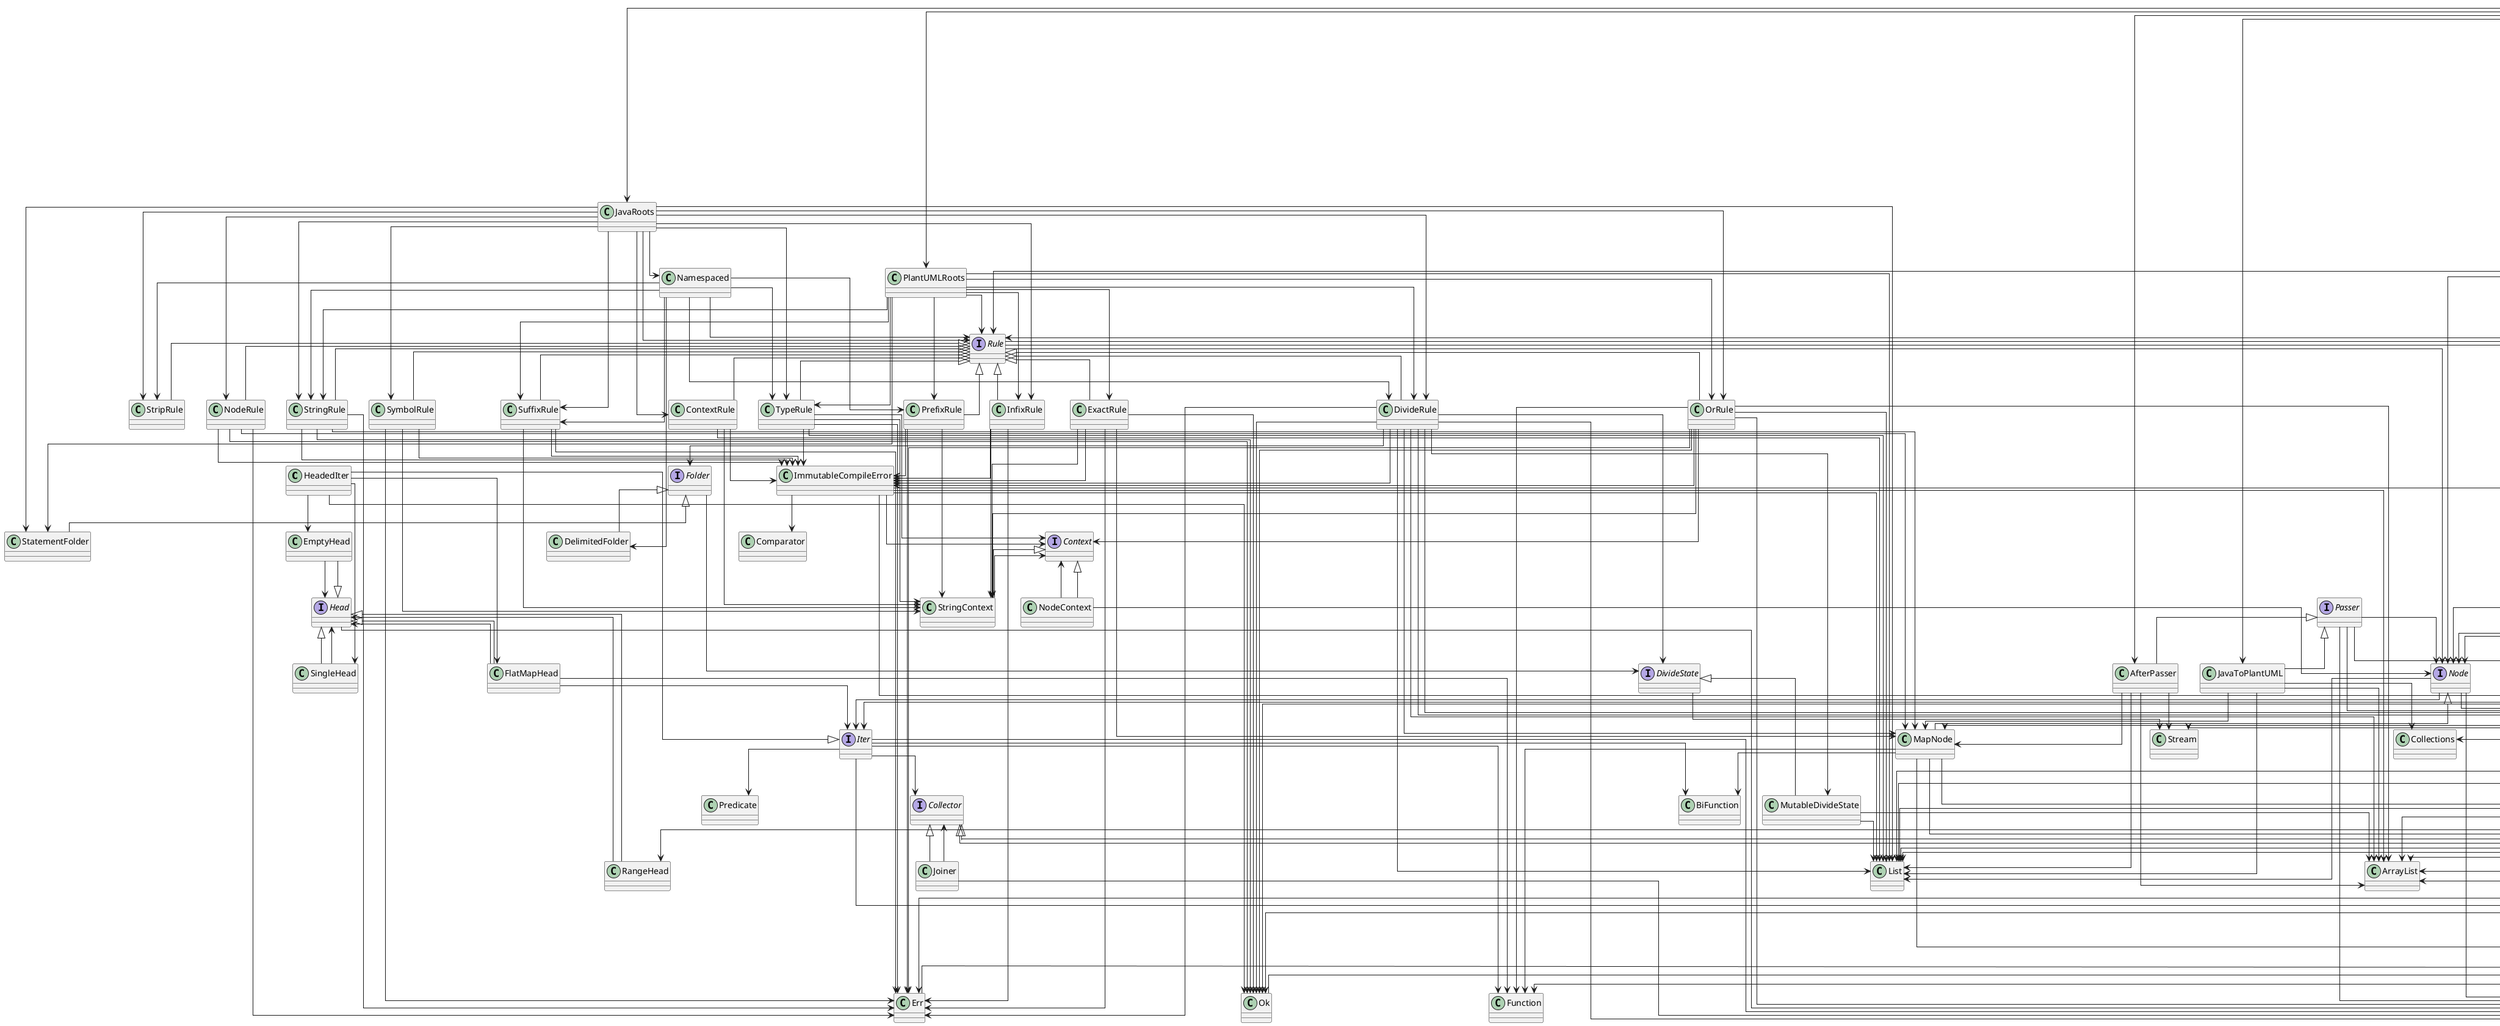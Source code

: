 @startuml
skinparam linetype ortho
class HeadedIter
Iter <|-- HeadedIter
class Roots
interface All
class SymbolRule
Rule <|-- SymbolRule
class EmptyHead
Head <|-- EmptyHead
class JavaRoots
interface Sources
class Iters
class PlantUMLRoots
class SafeFiles
interface Lexer
class StringRule
Rule <|-- StringRule
class ThrowableError
Error <|-- ThrowableError
class Tuple2
class ApplicationError
Error <|-- ApplicationError
class PathSources
Sources <|-- PathSources
class StatementFolder
Folder <|-- StatementFolder
class AfterPasser
Passer <|-- AfterPasser
class ImmutableCompileError
CompileError <|-- ImmutableCompileError
interface Source
interface Folder
interface DivideState
class JavaToPlantUML
Passer <|-- JavaToPlantUML
class CreateDiagram
All <|-- CreateDiagram
class RuleGenerator
Generator <|-- RuleGenerator
interface Generator
class FlatMapHead
Head <|-- FlatMapHead
interface Passer
class ResultCollector
Collector <|-- ResultCollector
class InfixRule
Rule <|-- InfixRule
class PrefixRule
Rule <|-- PrefixRule
class MapCollector
Collector <|-- MapCollector
class NodeContext
Context <|-- NodeContext
class CompileApplication
Application <|-- CompileApplication
class ExactRule
Rule <|-- ExactRule
class PathSource
Source <|-- PathSource
interface Collector
interface Head
class TypeRule
Rule <|-- TypeRule
class Joiner
Collector <|-- Joiner
interface Node
class OrRule
Rule <|-- OrRule
class ParseState
class NodeRule
Rule <|-- NodeRule
interface CompileError
Error <|-- CompileError
interface Rule
class Namespaced
class DelimitedFolder
Folder <|-- DelimitedFolder
class TreeParser
Parser <|-- TreeParser
class Location
interface Parser
class StringContext
Context <|-- StringContext
class PathTargets
Targets <|-- PathTargets
class SingleHead
Head <|-- SingleHead
class StripRule
Rule <|-- StripRule
interface Error
interface Iter
class Ok
Result <|-- Ok
interface Application
class RangeHead
Head <|-- RangeHead
class DivideRule
Rule <|-- DivideRule
class Err
Result <|-- Err
class RuleLexer
Lexer <|-- RuleLexer
interface Context
class SuffixRule
Rule <|-- SuffixRule
interface Result
class Main
class MutableDivideState
DivideState <|-- MutableDivideState
class MapNode
Node <|-- MapNode
interface Targets
class ContextRule
Rule <|-- ContextRule
All --> Node
All --> Location
All --> Map
CompileError --> Error
Iters --> Tuple2
Iters --> RangeHead
Iters --> ArrayList
Iters --> List
Iters --> Map
Iters --> Set
RangeHead --> Head
Roots --> Node
Roots --> Location
Roots --> Map
Node --> Tuple2
Node --> Iter
Node --> List
Node --> Optional
ParseState --> Location
FlatMapHead --> Head
FlatMapHead --> Iter
FlatMapHead --> Function
Passer --> Tuple2
Passer --> Node
Passer --> ParseState
Passer --> Optional
Result --> Tuple2
Result --> Optional
Result --> Function
Result --> Supplier
Namespaced --> DelimitedFolder
Namespaced --> DivideRule
Namespaced --> PrefixRule
Namespaced --> Rule
Namespaced --> StringRule
Namespaced --> StripRule
Namespaced --> SuffixRule
Namespaced --> TypeRule
DivideRule --> Iters
DivideRule --> ResultCollector
DivideRule --> Err
DivideRule --> Ok
DivideRule --> MapNode
DivideRule --> DivideState
DivideRule --> MutableDivideState
DivideRule --> Folder
DivideRule --> ImmutableCompileError
DivideRule --> ArrayList
DivideRule --> List
DivideRule --> Optional
Iter --> Collector
Iter --> Result
Iter --> Optional
Iter --> BiFunction
Iter --> Function
Iter --> Predicate
ResultCollector --> Ok
ResultCollector --> Result
AfterPasser --> MapNode
AfterPasser --> ArrayList
AfterPasser --> List
AfterPasser --> Stream
PrefixRule --> Err
PrefixRule --> StringContext
PrefixRule --> ImmutableCompileError
Head --> Optional
InfixRule --> Err
InfixRule --> StringContext
InfixRule --> ImmutableCompileError
OrRule --> Err
OrRule --> Ok
OrRule --> Context
OrRule --> StringContext
OrRule --> ImmutableCompileError
OrRule --> ArrayList
OrRule --> List
OrRule --> Optional
OrRule --> Function
NodeContext --> Context
NodeContext --> Node
PathSource --> SafeFiles
PathSource --> Path
PathSource --> ArrayList
PathSource --> List
SingleHead --> Head
Sources --> Result
Sources --> IOException
Sources --> Map
DivideState --> Stream
PathTargets --> SafeFiles
PathTargets --> Iters
PathTargets --> Files
PathTargets --> Path
HeadedIter --> EmptyHead
HeadedIter --> FlatMapHead
HeadedIter --> SingleHead
HeadedIter --> Ok
Lexer --> Result
Lexer --> CompileError
Lexer --> Location
Lexer --> Map
TreeParser --> Tuple2
TreeParser --> Iters
TreeParser --> MapCollector
TreeParser --> Node
TreeParser --> Location
TreeParser --> ParseState
TreeParser --> ArrayList
TreeParser --> List
TreeParser --> Map
Rule --> Result
Rule --> CompileError
Rule --> Node
JavaToPlantUML --> MapNode
JavaToPlantUML --> ArrayList
JavaToPlantUML --> Collections
JavaToPlantUML --> List
RuleGenerator --> Tuple2
RuleGenerator --> Iters
RuleGenerator --> MapCollector
RuleGenerator --> ResultCollector
RuleGenerator --> Rule
Application --> Optional
CreateDiagram --> Iters
CreateDiagram --> MapNode
CreateDiagram --> ArrayList
CreateDiagram --> Collection
CreateDiagram --> Collections
CreateDiagram --> HashMap
CreateDiagram --> List
CreateDiagram --> Optional
Generator --> Result
Generator --> CompileError
Generator --> Location
Generator --> Map
PlantUMLRoots --> DivideRule
PlantUMLRoots --> ExactRule
PlantUMLRoots --> InfixRule
PlantUMLRoots --> OrRule
PlantUMLRoots --> PrefixRule
PlantUMLRoots --> Rule
PlantUMLRoots --> StringRule
PlantUMLRoots --> SuffixRule
PlantUMLRoots --> TypeRule
PlantUMLRoots --> StatementFolder
PlantUMLRoots --> List
StringRule --> Err
StringRule --> Ok
StringRule --> MapNode
StringRule --> ImmutableCompileError
MapNode --> Iters
MapNode --> HashMap
MapNode --> Map
MapNode --> BiFunction
MapNode --> Function
Folder --> DivideState
PathSources --> SafeFiles
PathSources --> Tuple2
PathSources --> MapCollector
PathSources --> ResultCollector
PathSources --> Files
PathSources --> Path
Source --> Result
Source --> IOException
ThrowableError --> Error
ThrowableError --> PrintWriter
ThrowableError --> StringWriter
ExactRule --> Err
ExactRule --> Ok
ExactRule --> MapNode
ExactRule --> StringContext
ExactRule --> ImmutableCompileError
JavaRoots --> Namespaced
JavaRoots --> ContextRule
JavaRoots --> DivideRule
JavaRoots --> InfixRule
JavaRoots --> NodeRule
JavaRoots --> OrRule
JavaRoots --> Rule
JavaRoots --> StringRule
JavaRoots --> StripRule
JavaRoots --> SuffixRule
JavaRoots --> SymbolRule
JavaRoots --> TypeRule
JavaRoots --> StatementFolder
JavaRoots --> List
ApplicationError --> Error
MapCollector --> Tuple2
MapCollector --> HashMap
MapCollector --> Map
StringContext --> Context
Joiner --> Collector
Joiner --> Optional
EmptyHead --> Head
ImmutableCompileError --> Context
ImmutableCompileError --> ArrayList
ImmutableCompileError --> Comparator
ImmutableCompileError --> List
ImmutableCompileError --> Collectors
SafeFiles --> Iter
SafeFiles --> Iters
SafeFiles --> Err
SafeFiles --> Ok
SafeFiles --> Result
SafeFiles --> IOException
SafeFiles --> Files
SafeFiles --> Path
SafeFiles --> Optional
SafeFiles --> Collectors
SafeFiles --> Stream
Targets --> IOException
Targets --> Map
Targets --> Optional
MutableDivideState --> ArrayList
MutableDivideState --> List
CompileApplication --> ApplicationError
CompileApplication --> ThrowableError
CompileApplication --> Location
CompileApplication --> Sources
CompileApplication --> Targets
CompileApplication --> Generator
CompileApplication --> Lexer
CompileApplication --> Parser
CompileApplication --> Roots
CompileApplication --> Map
ContextRule --> StringContext
ContextRule --> ImmutableCompileError
ContextRule --> List
NodeRule --> Err
NodeRule --> Ok
NodeRule --> MapNode
NodeRule --> ImmutableCompileError
SuffixRule --> Err
SuffixRule --> StringContext
SuffixRule --> ImmutableCompileError
SymbolRule --> Err
SymbolRule --> StringContext
SymbolRule --> ImmutableCompileError
Main --> Application
Main --> CompileApplication
Main --> JavaRoots
Main --> PlantUMLRoots
Main --> Error
Main --> PathSources
Main --> PathTargets
Main --> Sources
Main --> Targets
Main --> CreateDiagram
Main --> AfterPasser
Main --> JavaToPlantUML
Main --> Lexer
Main --> Parser
Main --> RuleGenerator
Main --> RuleLexer
Main --> TreeParser
Main --> Paths
RuleLexer --> Tuple2
RuleLexer --> Iters
RuleLexer --> MapCollector
RuleLexer --> ResultCollector
RuleLexer --> Node
RuleLexer --> Rule
TypeRule --> Err
TypeRule --> Context
TypeRule --> StringContext
TypeRule --> ImmutableCompileError
TypeRule --> List
Location --> List
@enduml
